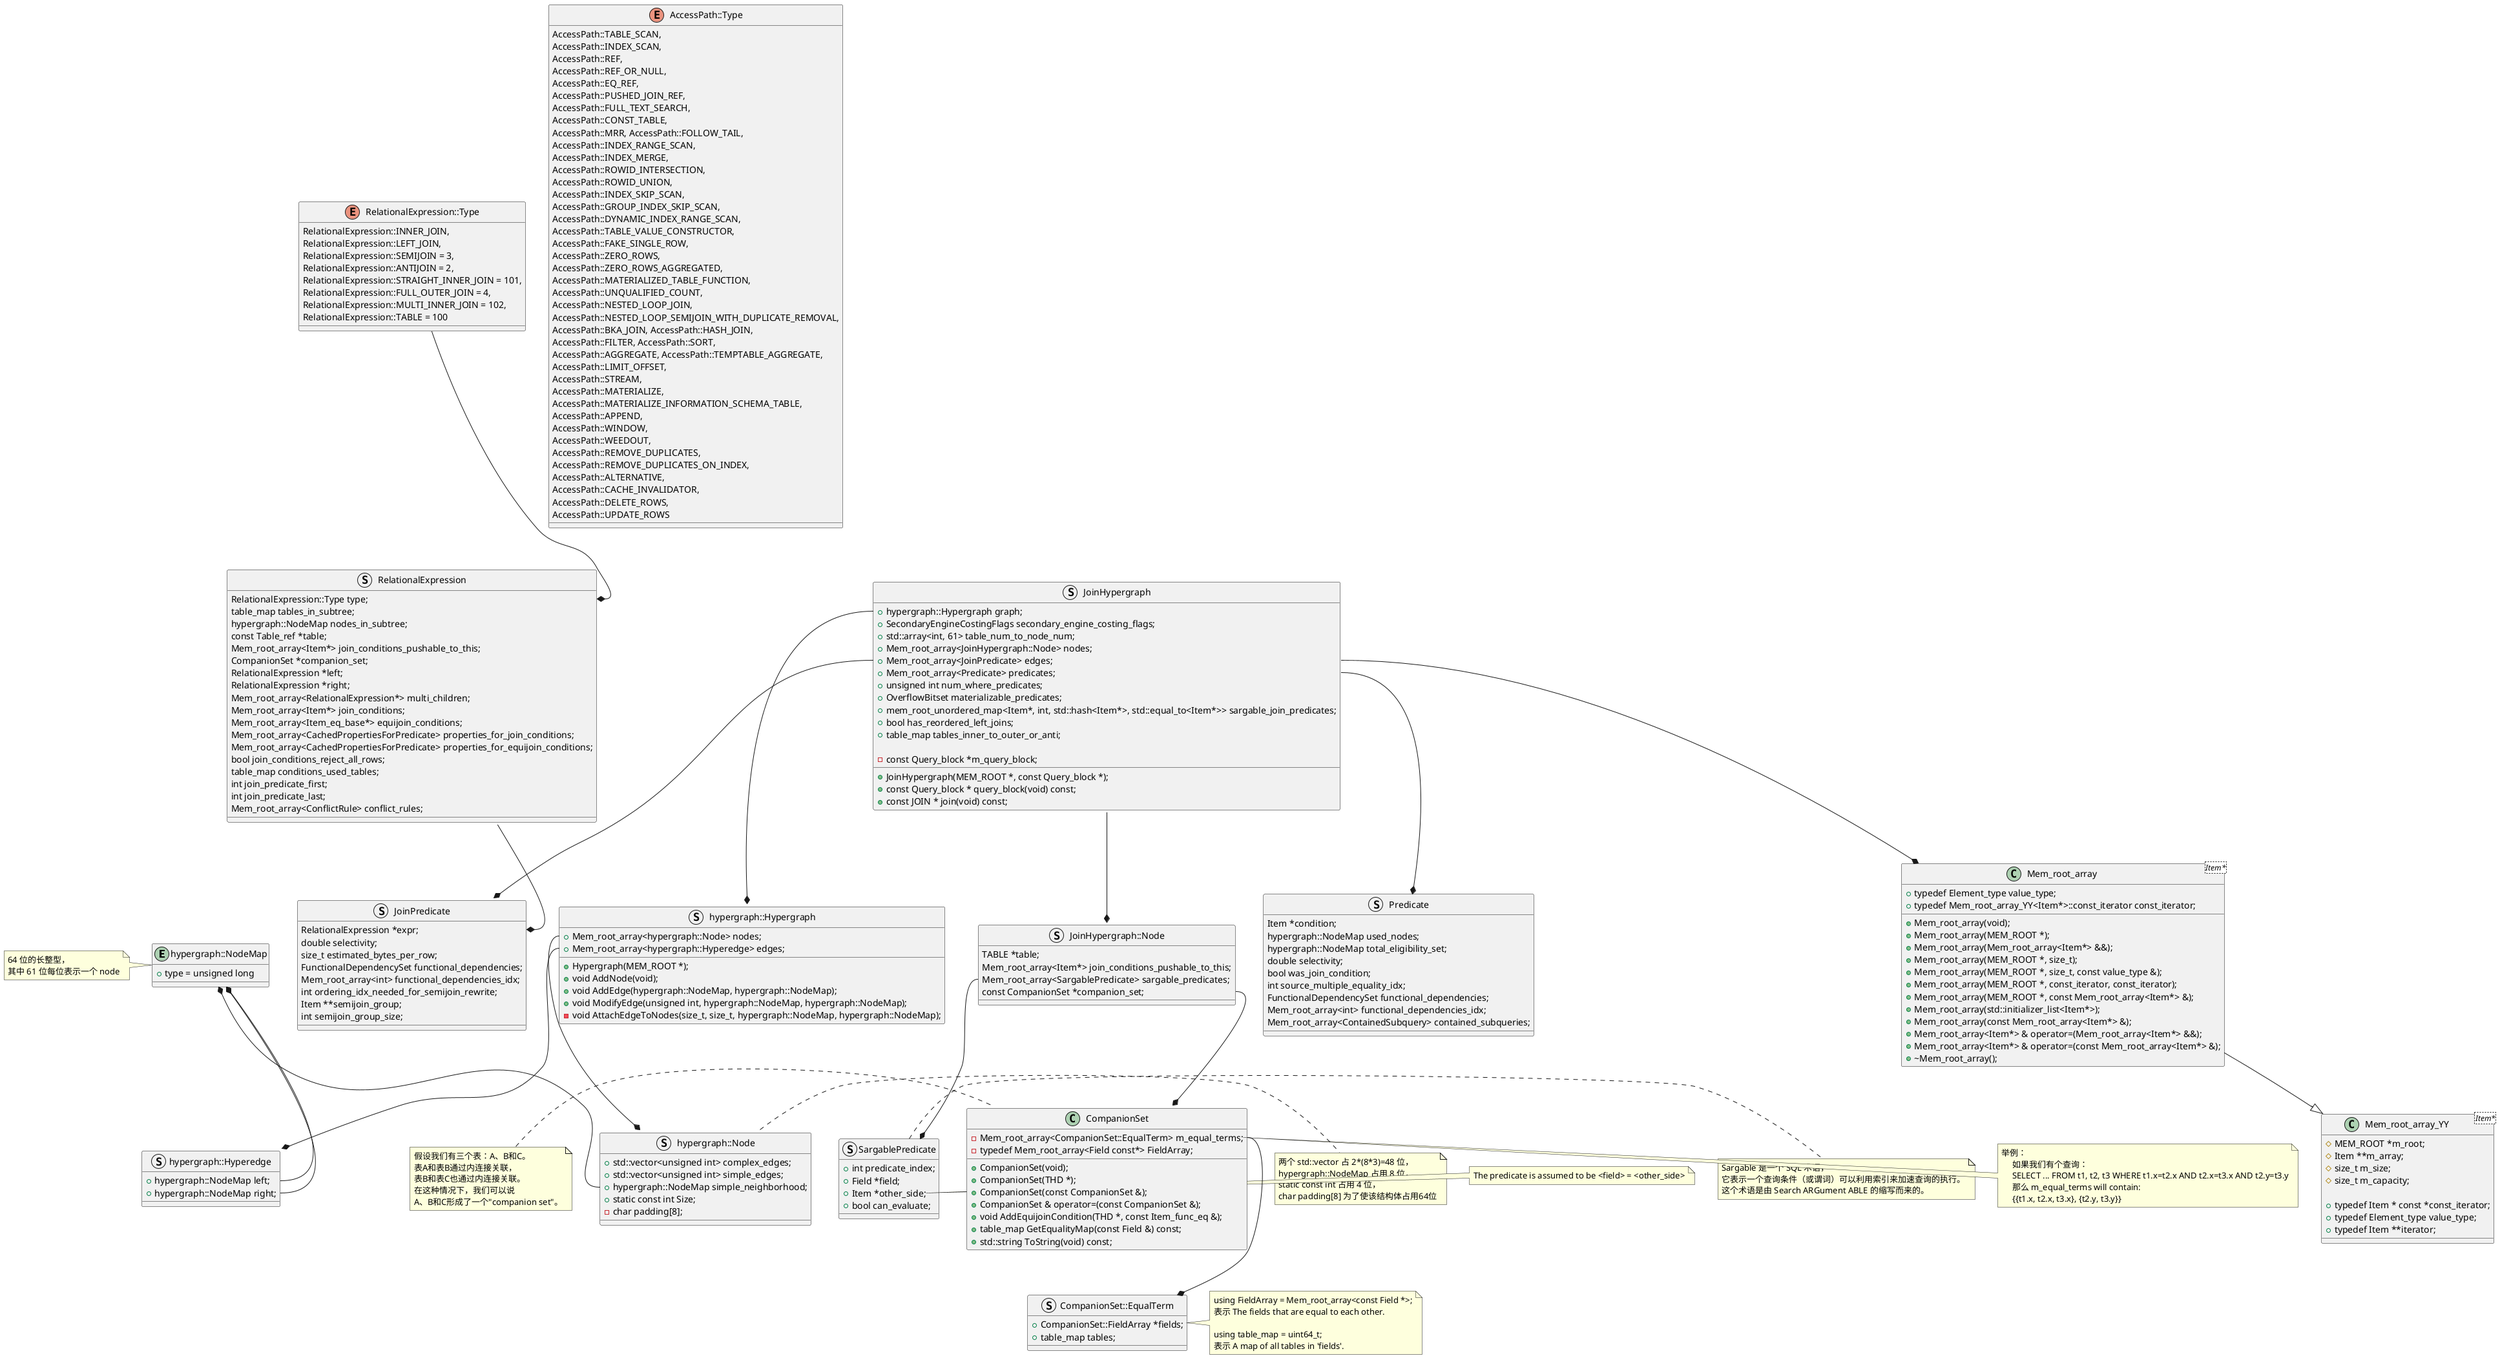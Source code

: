 @startuml hypergraph
entity hypergraph::NodeMap {
+    type = unsigned long
}
note left
  64 位的长整型，
  其中 61 位每位表示一个 node
end note

struct hypergraph::Hyperedge {
+    hypergraph::NodeMap left;
+    hypergraph::NodeMap right;
}

struct hypergraph::Node {
+    std::vector<unsigned int> complex_edges;
+    std::vector<unsigned int> simple_edges;
+    hypergraph::NodeMap simple_neighborhood;
+    static const int Size;
-    char padding[8];
}
note right
  两个 std::vector 占 2*(8*3)=48 位，
  hypergraph::NodeMap 占用 8 位，
  static const int 占用 4 位，
  char padding[8] 为了使该结构体占用64位
end note

hypergraph::NodeMap *-- hypergraph::Hyperedge::left
hypergraph::NodeMap *-- hypergraph::Hyperedge::right
hypergraph::NodeMap *-- hypergraph::Node::simple_neighborhood

struct hypergraph::Hypergraph {
+    Mem_root_array<hypergraph::Node> nodes;
+    Mem_root_array<hypergraph::Hyperedge> edges;

+    Hypergraph(MEM_ROOT *);
+    void AddNode(void);
+    void AddEdge(hypergraph::NodeMap, hypergraph::NodeMap);
+    void ModifyEdge(unsigned int, hypergraph::NodeMap, hypergraph::NodeMap);
-    void AttachEdgeToNodes(size_t, size_t, hypergraph::NodeMap, hypergraph::NodeMap);
}

hypergraph::Hypergraph::nodes --* hypergraph::Node
hypergraph::Hypergraph::edges --* hypergraph::Hyperedge

struct JoinHypergraph {
+    hypergraph::Hypergraph graph;
+    SecondaryEngineCostingFlags secondary_engine_costing_flags;
+    std::array<int, 61> table_num_to_node_num;
+    Mem_root_array<JoinHypergraph::Node> nodes;
+    Mem_root_array<JoinPredicate> edges;
+    Mem_root_array<Predicate> predicates;
+    unsigned int num_where_predicates;
+    OverflowBitset materializable_predicates;
+    mem_root_unordered_map<Item*, int, std::hash<Item*>, std::equal_to<Item*>> sargable_join_predicates;
+    bool has_reordered_left_joins;
+    table_map tables_inner_to_outer_or_anti;

-    const Query_block *m_query_block;

+    JoinHypergraph(MEM_ROOT *, const Query_block *);
+    const Query_block * query_block(void) const;
+    const JOIN * join(void) const;
}

struct JoinPredicate {
    RelationalExpression *expr;
    double selectivity;
    size_t estimated_bytes_per_row;
    FunctionalDependencySet functional_dependencies;
    Mem_root_array<int> functional_dependencies_idx;
    int ordering_idx_needed_for_semijoin_rewrite;
    Item **semijoin_group;
    int semijoin_group_size;
}
JoinHypergraph::edges --* JoinPredicate

struct Predicate {
    Item *condition;
    hypergraph::NodeMap used_nodes;
    hypergraph::NodeMap total_eligibility_set;
    double selectivity;
    bool was_join_condition;
    int source_multiple_equality_idx;
    FunctionalDependencySet functional_dependencies;
    Mem_root_array<int> functional_dependencies_idx;
    Mem_root_array<ContainedSubquery> contained_subqueries;
}
JoinHypergraph::predicates --* Predicate

struct JoinHypergraph::Node {
    TABLE *table;
    Mem_root_array<Item*> join_conditions_pushable_to_this;
    Mem_root_array<SargablePredicate> sargable_predicates;
    const CompanionSet *companion_set;
}

struct SargablePredicate {
+    int predicate_index;
+    Field *field;
+    Item *other_side;
+    bool can_evaluate;
}
note right of SargablePredicate
Sargable 是一个 SQL 术语，
它表示一个查询条件（或谓词）可以利用索引来加速查询的执行。
这个术语是由 Search ARGument ABLE 的缩写而来的。
end note

note right of SargablePredicate::other_side
The predicate is assumed to be <field> = <other_side>
end note

class CompanionSet {
-    Mem_root_array<CompanionSet::EqualTerm> m_equal_terms;
+    CompanionSet(void);
+    CompanionSet(THD *);
+    CompanionSet(const CompanionSet &);
+    CompanionSet & operator=(const CompanionSet &);
+    void AddEquijoinCondition(THD *, const Item_func_eq &);
+    table_map GetEqualityMap(const Field &) const;
+    std::string ToString(void) const;
-    typedef Mem_root_array<Field const*> FieldArray;
}
note left of CompanionSet
假设我们有三个表：A、B和C。
表A和表B通过内连接关联，
表B和表C也通过内连接关联。
在这种情况下，我们可以说
A、B和C形成了一个"companion set"。
end note

note right of CompanionSet::m_equal_terms
举例：
     如果我们有个查询：
     SELECT ... FROM t1, t2, t3 WHERE t1.x=t2.x AND t2.x=t3.x AND t2.y=t3.y
     那么 m_equal_terms will contain:
     {{t1.x, t2.x, t3.x}, {t2.y, t3.y}}
end note

struct CompanionSet::EqualTerm {
+    CompanionSet::FieldArray *fields;
+    table_map tables;
}
note right
using FieldArray = Mem_root_array<const Field *>;
表示 The fields that are equal to each other.

using table_map = uint64_t;
表示 A map of all tables in 'fields'.
end note

JoinHypergraph::graph --* hypergraph::Hypergraph
JoinHypergraph::edges --* Mem_root_array
JoinHypergraph::nodes --* JoinHypergraph::Node
JoinHypergraph::Node::sargable_predicates --* SargablePredicate
JoinHypergraph::Node::companion_set --* CompanionSet
CompanionSet::m_equal_terms --* CompanionSet::EqualTerm




class Mem_root_array<Item*> {
+    Mem_root_array(void);
+    Mem_root_array(MEM_ROOT *);
+    Mem_root_array(Mem_root_array<Item*> &&);
+    Mem_root_array(MEM_ROOT *, size_t);
+    Mem_root_array(MEM_ROOT *, size_t, const value_type &);
+    Mem_root_array(MEM_ROOT *, const_iterator, const_iterator);
+    Mem_root_array(MEM_ROOT *, const Mem_root_array<Item*> &);
+    Mem_root_array(std::initializer_list<Item*>);
+    Mem_root_array(const Mem_root_array<Item*> &);
+    Mem_root_array<Item*> & operator=(Mem_root_array<Item*> &&);
+    Mem_root_array<Item*> & operator=(const Mem_root_array<Item*> &);
+    ~Mem_root_array();

+    typedef Element_type value_type;
+    typedef Mem_root_array_YY<Item*>::const_iterator const_iterator;
}

class Mem_root_array_YY<Item*> {
#    MEM_ROOT *m_root;
#    Item **m_array;
#    size_t m_size;
#    size_t m_capacity;

+    typedef Item * const *const_iterator;
+    typedef Element_type value_type;
+    typedef Item **iterator;
}

Mem_root_array --|> Mem_root_array_YY

struct RelationalExpression {
    RelationalExpression::Type type;
    table_map tables_in_subtree;
    hypergraph::NodeMap nodes_in_subtree;
    const Table_ref *table;
    Mem_root_array<Item*> join_conditions_pushable_to_this;
    CompanionSet *companion_set;
    RelationalExpression *left;
    RelationalExpression *right;
    Mem_root_array<RelationalExpression*> multi_children;
    Mem_root_array<Item*> join_conditions;
    Mem_root_array<Item_eq_base*> equijoin_conditions;
    Mem_root_array<CachedPropertiesForPredicate> properties_for_join_conditions;
    Mem_root_array<CachedPropertiesForPredicate> properties_for_equijoin_conditions;
    bool join_conditions_reject_all_rows;
    table_map conditions_used_tables;
    int join_predicate_first;
    int join_predicate_last;
    Mem_root_array<ConflictRule> conflict_rules;
}
RelationalExpression --* JoinPredicate::RelationalExpression 

enum RelationalExpression::Type
{
  RelationalExpression::INNER_JOIN, 
  RelationalExpression::LEFT_JOIN, 
  RelationalExpression::SEMIJOIN = 3, 
  RelationalExpression::ANTIJOIN = 2, 
  RelationalExpression::STRAIGHT_INNER_JOIN = 101, 
  RelationalExpression::FULL_OUTER_JOIN = 4, 
  RelationalExpression::MULTI_INNER_JOIN = 102, 
  RelationalExpression::TABLE = 100
}
RelationalExpression::Type --* RelationalExpression::type

enum AccessPath::Type {
	AccessPath::TABLE_SCAN, 
	AccessPath::INDEX_SCAN, 
	AccessPath::REF, 
	AccessPath::REF_OR_NULL, 
	AccessPath::EQ_REF, 
	AccessPath::PUSHED_JOIN_REF, 
	AccessPath::FULL_TEXT_SEARCH, 
	AccessPath::CONST_TABLE, 
	AccessPath::MRR, AccessPath::FOLLOW_TAIL, 
	AccessPath::INDEX_RANGE_SCAN, 
	AccessPath::INDEX_MERGE, 
	AccessPath::ROWID_INTERSECTION, 
	AccessPath::ROWID_UNION, 
	AccessPath::INDEX_SKIP_SCAN, 
	AccessPath::GROUP_INDEX_SKIP_SCAN, 
	AccessPath::DYNAMIC_INDEX_RANGE_SCAN, 
	AccessPath::TABLE_VALUE_CONSTRUCTOR, 
	AccessPath::FAKE_SINGLE_ROW, 
	AccessPath::ZERO_ROWS, 
	AccessPath::ZERO_ROWS_AGGREGATED, 
	AccessPath::MATERIALIZED_TABLE_FUNCTION, 
	AccessPath::UNQUALIFIED_COUNT, 
	AccessPath::NESTED_LOOP_JOIN, 
	AccessPath::NESTED_LOOP_SEMIJOIN_WITH_DUPLICATE_REMOVAL, 
	AccessPath::BKA_JOIN, AccessPath::HASH_JOIN,
	AccessPath::FILTER, AccessPath::SORT, 
	AccessPath::AGGREGATE, AccessPath::TEMPTABLE_AGGREGATE, 
	AccessPath::LIMIT_OFFSET, 
	AccessPath::STREAM, 
	AccessPath::MATERIALIZE, 
	AccessPath::MATERIALIZE_INFORMATION_SCHEMA_TABLE, 
	AccessPath::APPEND, 
	AccessPath::WINDOW, 
	AccessPath::WEEDOUT, 
	AccessPath::REMOVE_DUPLICATES, 
	AccessPath::REMOVE_DUPLICATES_ON_INDEX, 
	AccessPath::ALTERNATIVE, 
	AccessPath::CACHE_INVALIDATOR, 
	AccessPath::DELETE_ROWS, 
	AccessPath::UPDATE_ROWS
}

@enduml 